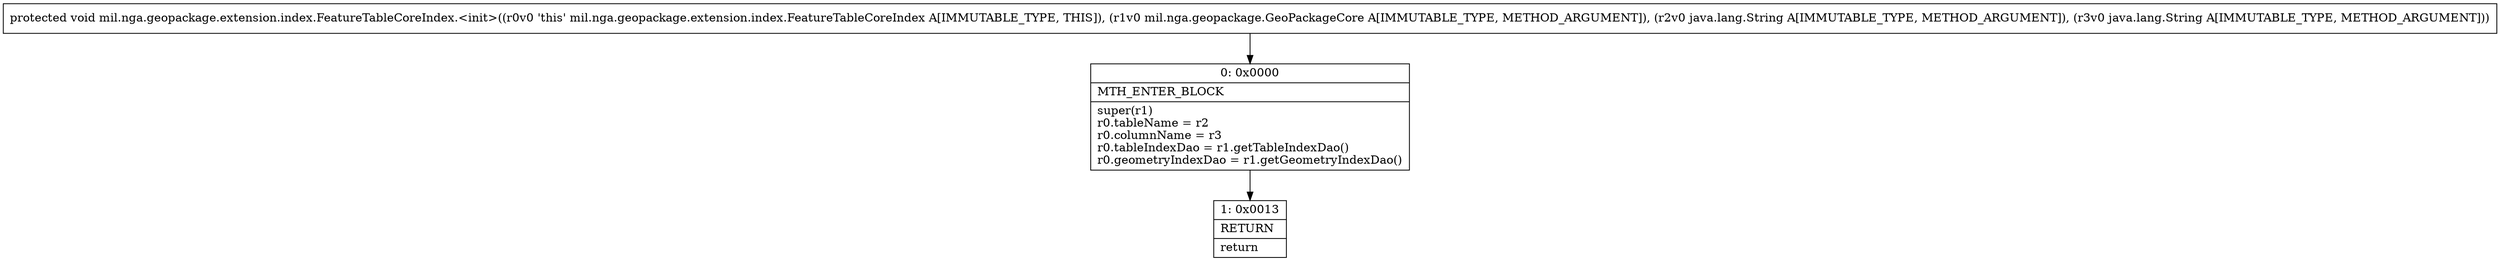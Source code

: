 digraph "CFG formil.nga.geopackage.extension.index.FeatureTableCoreIndex.\<init\>(Lmil\/nga\/geopackage\/GeoPackageCore;Ljava\/lang\/String;Ljava\/lang\/String;)V" {
Node_0 [shape=record,label="{0\:\ 0x0000|MTH_ENTER_BLOCK\l|super(r1)\lr0.tableName = r2\lr0.columnName = r3\lr0.tableIndexDao = r1.getTableIndexDao()\lr0.geometryIndexDao = r1.getGeometryIndexDao()\l}"];
Node_1 [shape=record,label="{1\:\ 0x0013|RETURN\l|return\l}"];
MethodNode[shape=record,label="{protected void mil.nga.geopackage.extension.index.FeatureTableCoreIndex.\<init\>((r0v0 'this' mil.nga.geopackage.extension.index.FeatureTableCoreIndex A[IMMUTABLE_TYPE, THIS]), (r1v0 mil.nga.geopackage.GeoPackageCore A[IMMUTABLE_TYPE, METHOD_ARGUMENT]), (r2v0 java.lang.String A[IMMUTABLE_TYPE, METHOD_ARGUMENT]), (r3v0 java.lang.String A[IMMUTABLE_TYPE, METHOD_ARGUMENT])) }"];
MethodNode -> Node_0;
Node_0 -> Node_1;
}

